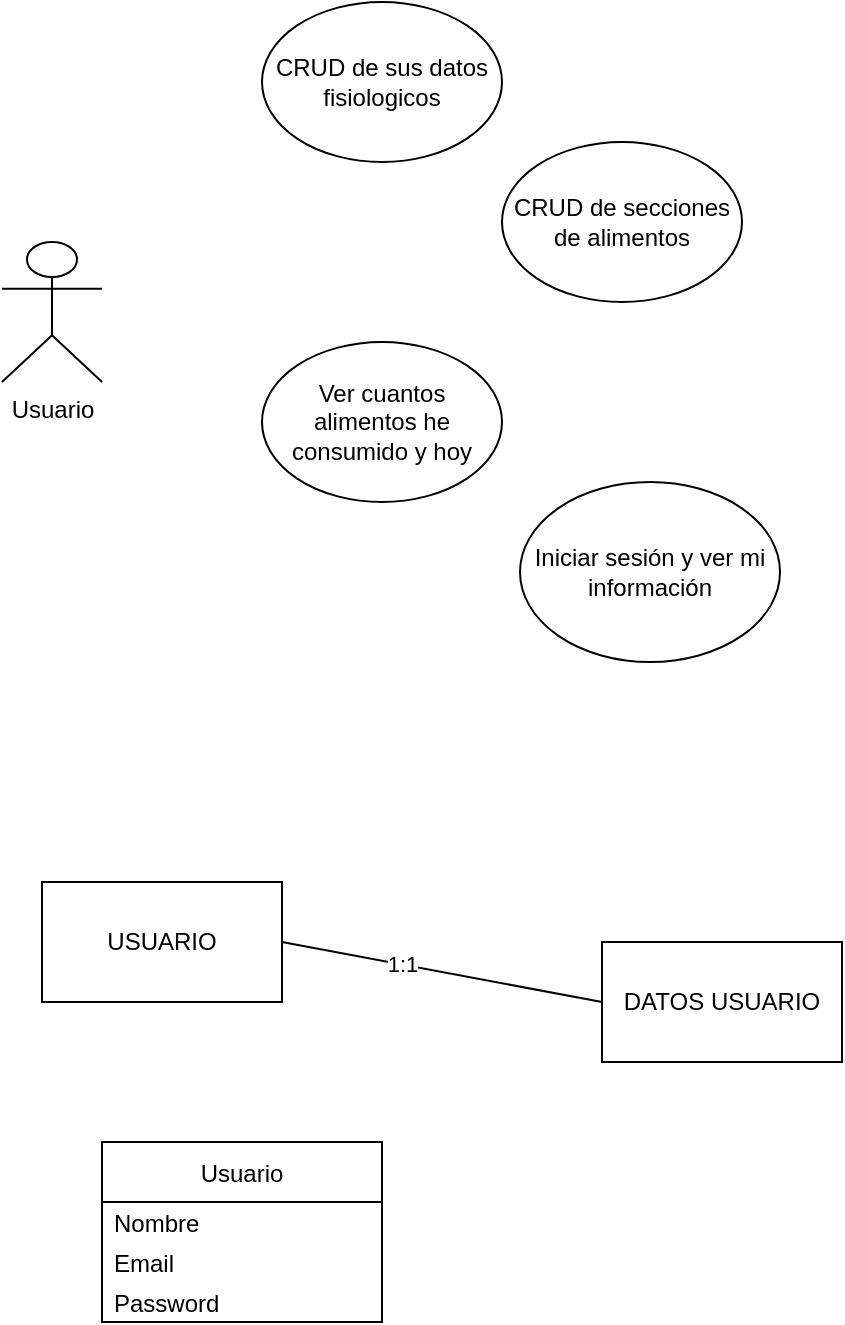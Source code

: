 <mxfile version="19.0.3" type="device"><diagram id="dUB3eu7pR3osymzWVpn6" name="Página-1"><mxGraphModel dx="1422" dy="857" grid="1" gridSize="10" guides="1" tooltips="1" connect="1" arrows="1" fold="1" page="1" pageScale="1" pageWidth="827" pageHeight="1169" math="0" shadow="0"><root><mxCell id="0"/><mxCell id="1" parent="0"/><mxCell id="bLdpkLBsacgEg9IAszp2-4" value="Usuario" style="swimlane;fontStyle=0;childLayout=stackLayout;horizontal=1;startSize=30;horizontalStack=0;resizeParent=1;resizeParentMax=0;resizeLast=0;collapsible=1;marginBottom=0;" parent="1" vertex="1"><mxGeometry x="140" y="610" width="140" height="90" as="geometry"/></mxCell><mxCell id="bLdpkLBsacgEg9IAszp2-5" value="Nombre" style="text;strokeColor=none;fillColor=none;align=left;verticalAlign=middle;spacingLeft=4;spacingRight=4;overflow=hidden;points=[[0,0.5],[1,0.5]];portConstraint=eastwest;rotatable=0;" parent="bLdpkLBsacgEg9IAszp2-4" vertex="1"><mxGeometry y="30" width="140" height="20" as="geometry"/></mxCell><mxCell id="bLdpkLBsacgEg9IAszp2-6" value="Email" style="text;strokeColor=none;fillColor=none;align=left;verticalAlign=middle;spacingLeft=4;spacingRight=4;overflow=hidden;points=[[0,0.5],[1,0.5]];portConstraint=eastwest;rotatable=0;" parent="bLdpkLBsacgEg9IAszp2-4" vertex="1"><mxGeometry y="50" width="140" height="20" as="geometry"/></mxCell><mxCell id="bLdpkLBsacgEg9IAszp2-7" value="Password" style="text;strokeColor=none;fillColor=none;align=left;verticalAlign=middle;spacingLeft=4;spacingRight=4;overflow=hidden;points=[[0,0.5],[1,0.5]];portConstraint=eastwest;rotatable=0;" parent="bLdpkLBsacgEg9IAszp2-4" vertex="1"><mxGeometry y="70" width="140" height="20" as="geometry"/></mxCell><mxCell id="bLdpkLBsacgEg9IAszp2-9" value="USUARIO" style="rounded=0;whiteSpace=wrap;html=1;" parent="1" vertex="1"><mxGeometry x="110" y="480" width="120" height="60" as="geometry"/></mxCell><mxCell id="bLdpkLBsacgEg9IAszp2-10" value="DATOS USUARIO" style="rounded=0;whiteSpace=wrap;html=1;" parent="1" vertex="1"><mxGeometry x="390" y="510" width="120" height="60" as="geometry"/></mxCell><mxCell id="bLdpkLBsacgEg9IAszp2-11" value="" style="endArrow=none;html=1;rounded=0;entryX=0;entryY=0.5;entryDx=0;entryDy=0;exitX=1;exitY=0.5;exitDx=0;exitDy=0;" parent="1" source="bLdpkLBsacgEg9IAszp2-9" target="bLdpkLBsacgEg9IAszp2-10" edge="1"><mxGeometry width="50" height="50" relative="1" as="geometry"><mxPoint x="270" y="520" as="sourcePoint"/><mxPoint x="320" y="470" as="targetPoint"/></mxGeometry></mxCell><mxCell id="bLdpkLBsacgEg9IAszp2-12" value="1:1" style="edgeLabel;html=1;align=center;verticalAlign=middle;resizable=0;points=[];" parent="bLdpkLBsacgEg9IAszp2-11" vertex="1" connectable="0"><mxGeometry x="-0.25" y="1" relative="1" as="geometry"><mxPoint as="offset"/></mxGeometry></mxCell><mxCell id="MTusT9Bg4u2j3mHx5kDD-1" value="Usuario" style="shape=umlActor;verticalLabelPosition=bottom;verticalAlign=top;html=1;outlineConnect=0;" vertex="1" parent="1"><mxGeometry x="90" y="160" width="50" height="70" as="geometry"/></mxCell><mxCell id="MTusT9Bg4u2j3mHx5kDD-3" value="CRUD de sus datos fisiologicos" style="ellipse;whiteSpace=wrap;html=1;" vertex="1" parent="1"><mxGeometry x="220" y="40" width="120" height="80" as="geometry"/></mxCell><mxCell id="MTusT9Bg4u2j3mHx5kDD-4" value="CRUD de secciones de alimentos" style="ellipse;whiteSpace=wrap;html=1;" vertex="1" parent="1"><mxGeometry x="340" y="110" width="120" height="80" as="geometry"/></mxCell><mxCell id="MTusT9Bg4u2j3mHx5kDD-5" value="Ver cuantos alimentos he consumido y hoy" style="ellipse;whiteSpace=wrap;html=1;" vertex="1" parent="1"><mxGeometry x="220" y="210" width="120" height="80" as="geometry"/></mxCell><mxCell id="MTusT9Bg4u2j3mHx5kDD-6" value="Iniciar sesión y ver mi información" style="ellipse;whiteSpace=wrap;html=1;" vertex="1" parent="1"><mxGeometry x="349" y="280" width="130" height="90" as="geometry"/></mxCell></root></mxGraphModel></diagram></mxfile>